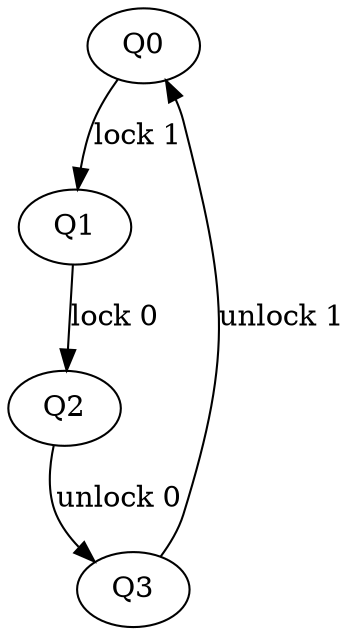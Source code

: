 digraph {
Q0;
Q1;
Q2;
Q3;
Q0 -> Q1 [label="lock 1"];
Q1 -> Q2 [label="lock 0"];
Q2 -> Q3 [label="unlock 0"];
Q3 -> Q0 [label="unlock 1"];
}
